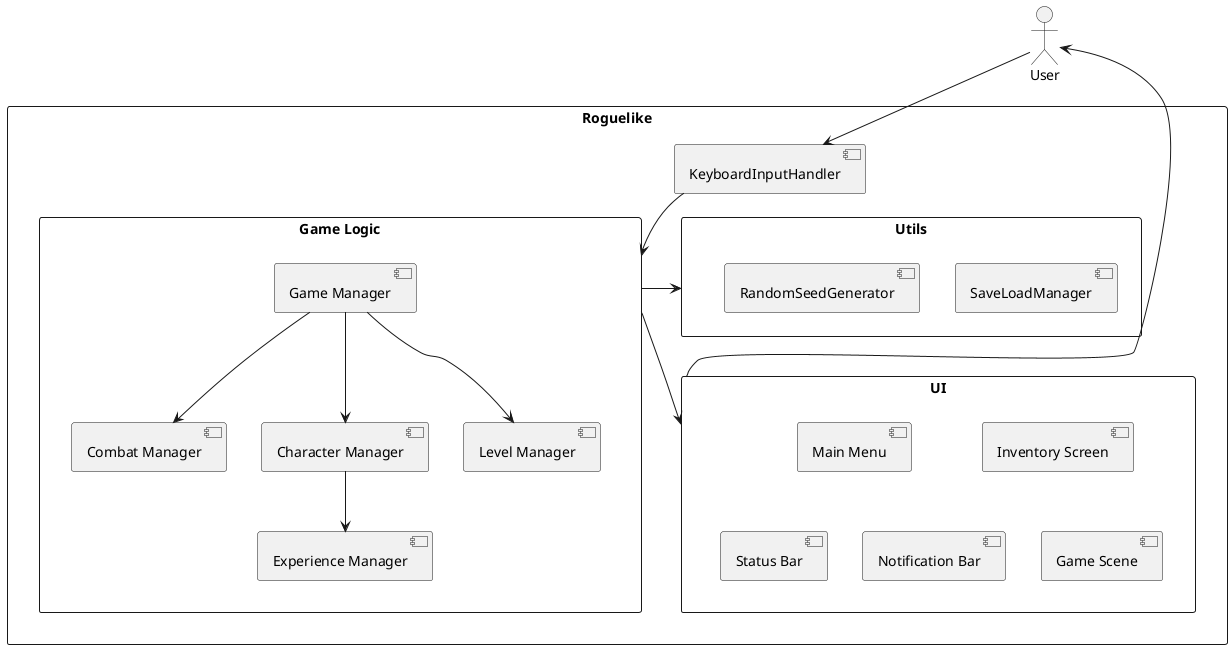 @startuml
top to bottom direction

actor User

rectangle "Roguelike" {
    [KeyboardInputHandler]

    rectangle "Utils" {
        [SaveLoadManager]
        [RandomSeedGenerator]
    }
    rectangle "Game Logic" {
        [Game Manager]
        together {
            [Level Manager]
            [Character Manager]
            [Experience Manager]
            [Combat Manager]
        }
    }
    rectangle "UI" {
        [Main Menu]
        [Inventory Screen]
        together {
            [Game Scene]
            [Status Bar]
            [Notification Bar]
        }
    }
}

User -down-> [KeyboardInputHandler]
[KeyboardInputHandler] -down-> [Game Logic]
[Game Manager] -down-> [Level Manager]
[Game Manager] -down-> [Character Manager]
[Character Manager] -down-> [Experience Manager]
[Game Manager] -down-> [Combat Manager]
[Game Logic] -down-> [UI]
[Game Logic] -left-> [Utils]
UI -up-> User
@enduml
